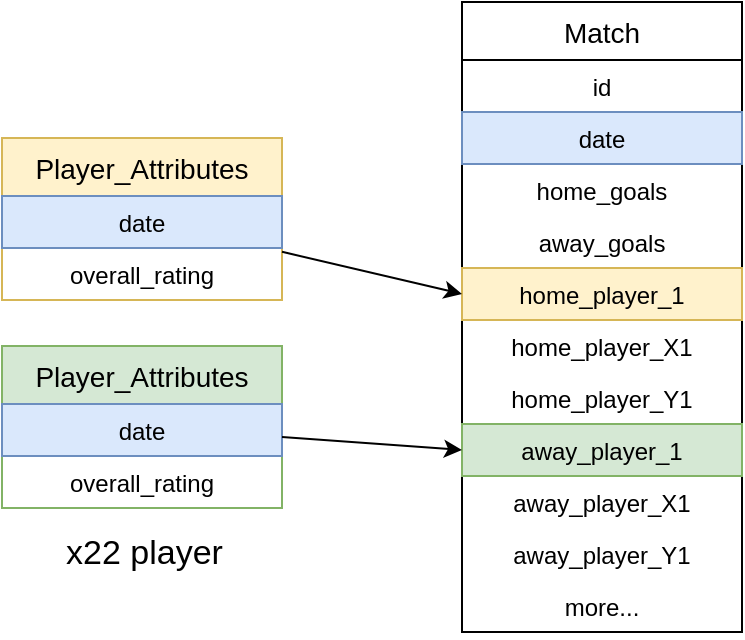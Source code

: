 <mxfile version="10.8.0"><diagram name="Page-1" id="e56a1550-8fbb-45ad-956c-1786394a9013"><mxGraphModel dx="1010" dy="550" grid="1" gridSize="10" guides="1" tooltips="1" connect="1" arrows="1" fold="1" page="1" pageScale="1" pageWidth="1100" pageHeight="850" background="#ffffff" math="0" shadow="0"><root><mxCell id="0"/><mxCell id="1" parent="0"/><mxCell id="BVUANvwO-NnV8GfMYPM5-38" value="Match" style="swimlane;fontStyle=0;childLayout=stackLayout;horizontal=1;startSize=29;fillColor=none;horizontalStack=0;resizeParent=1;resizeParentMax=0;resizeLast=0;collapsible=1;marginBottom=0;swimlaneFillColor=#ffffff;align=center;fontSize=14;" parent="1" vertex="1"><mxGeometry x="410" y="69" width="140" height="315" as="geometry"/></mxCell><mxCell id="BVUANvwO-NnV8GfMYPM5-39" value="id" style="text;strokeColor=none;fillColor=none;spacingLeft=4;spacingRight=4;overflow=hidden;rotatable=0;points=[[0,0.5],[1,0.5]];portConstraint=eastwest;fontSize=12;align=center;" parent="BVUANvwO-NnV8GfMYPM5-38" vertex="1"><mxGeometry y="29" width="140" height="26" as="geometry"/></mxCell><mxCell id="BVUANvwO-NnV8GfMYPM5-40" value="date" style="text;strokeColor=#6c8ebf;fillColor=#dae8fc;spacingLeft=4;spacingRight=4;overflow=hidden;rotatable=0;points=[[0,0.5],[1,0.5]];portConstraint=eastwest;fontSize=12;align=center;" parent="BVUANvwO-NnV8GfMYPM5-38" vertex="1"><mxGeometry y="55" width="140" height="26" as="geometry"/></mxCell><mxCell id="BVUANvwO-NnV8GfMYPM5-44" value="home_goals" style="text;strokeColor=none;fillColor=none;spacingLeft=4;spacingRight=4;overflow=hidden;rotatable=0;points=[[0,0.5],[1,0.5]];portConstraint=eastwest;fontSize=12;align=center;" parent="BVUANvwO-NnV8GfMYPM5-38" vertex="1"><mxGeometry y="81" width="140" height="26" as="geometry"/></mxCell><mxCell id="BVUANvwO-NnV8GfMYPM5-45" value="away_goals" style="text;strokeColor=none;fillColor=none;spacingLeft=4;spacingRight=4;overflow=hidden;rotatable=0;points=[[0,0.5],[1,0.5]];portConstraint=eastwest;fontSize=12;align=center;" parent="BVUANvwO-NnV8GfMYPM5-38" vertex="1"><mxGeometry y="107" width="140" height="26" as="geometry"/></mxCell><mxCell id="BVUANvwO-NnV8GfMYPM5-41" value="home_player_1" style="text;strokeColor=#d6b656;fillColor=#fff2cc;spacingLeft=4;spacingRight=4;overflow=hidden;rotatable=0;points=[[0,0.5],[1,0.5]];portConstraint=eastwest;fontSize=12;align=center;" parent="BVUANvwO-NnV8GfMYPM5-38" vertex="1"><mxGeometry y="133" width="140" height="26" as="geometry"/></mxCell><mxCell id="BVUANvwO-NnV8GfMYPM5-42" value="home_player_X1" style="text;strokeColor=none;fillColor=none;spacingLeft=4;spacingRight=4;overflow=hidden;rotatable=0;points=[[0,0.5],[1,0.5]];portConstraint=eastwest;fontSize=12;align=center;" parent="BVUANvwO-NnV8GfMYPM5-38" vertex="1"><mxGeometry y="159" width="140" height="26" as="geometry"/></mxCell><mxCell id="BVUANvwO-NnV8GfMYPM5-43" value="home_player_Y1" style="text;strokeColor=none;fillColor=none;spacingLeft=4;spacingRight=4;overflow=hidden;rotatable=0;points=[[0,0.5],[1,0.5]];portConstraint=eastwest;fontSize=12;align=center;" parent="BVUANvwO-NnV8GfMYPM5-38" vertex="1"><mxGeometry y="185" width="140" height="26" as="geometry"/></mxCell><mxCell id="BVUANvwO-NnV8GfMYPM5-49" value="away_player_1" style="text;strokeColor=#82b366;fillColor=#d5e8d4;spacingLeft=4;spacingRight=4;overflow=hidden;rotatable=0;points=[[0,0.5],[1,0.5]];portConstraint=eastwest;fontSize=12;align=center;" parent="BVUANvwO-NnV8GfMYPM5-38" vertex="1"><mxGeometry y="211" width="140" height="26" as="geometry"/></mxCell><mxCell id="BVUANvwO-NnV8GfMYPM5-47" value="away_player_X1" style="text;strokeColor=none;fillColor=none;spacingLeft=4;spacingRight=4;overflow=hidden;rotatable=0;points=[[0,0.5],[1,0.5]];portConstraint=eastwest;fontSize=12;align=center;" parent="BVUANvwO-NnV8GfMYPM5-38" vertex="1"><mxGeometry y="237" width="140" height="26" as="geometry"/></mxCell><mxCell id="BVUANvwO-NnV8GfMYPM5-48" value="away_player_Y1" style="text;strokeColor=none;fillColor=none;spacingLeft=4;spacingRight=4;overflow=hidden;rotatable=0;points=[[0,0.5],[1,0.5]];portConstraint=eastwest;fontSize=12;align=center;" parent="BVUANvwO-NnV8GfMYPM5-38" vertex="1"><mxGeometry y="263" width="140" height="26" as="geometry"/></mxCell><mxCell id="BVUANvwO-NnV8GfMYPM5-50" value="more..." style="text;strokeColor=none;fillColor=none;spacingLeft=4;spacingRight=4;overflow=hidden;rotatable=0;points=[[0,0.5],[1,0.5]];portConstraint=eastwest;fontSize=12;align=center;" parent="BVUANvwO-NnV8GfMYPM5-38" vertex="1"><mxGeometry y="289" width="140" height="26" as="geometry"/></mxCell><mxCell id="u3fDDXg7mtG8Pkn6VAyq-2" value="Player_Attributes" style="swimlane;fontStyle=0;childLayout=stackLayout;horizontal=1;startSize=29;fillColor=#fff2cc;horizontalStack=0;resizeParent=1;resizeParentMax=0;resizeLast=0;collapsible=1;marginBottom=0;swimlaneFillColor=#ffffff;align=center;fontSize=14;strokeColor=#d6b656;" vertex="1" parent="1"><mxGeometry x="180" y="137" width="140" height="81" as="geometry"/></mxCell><mxCell id="u3fDDXg7mtG8Pkn6VAyq-3" value="date" style="text;strokeColor=#6c8ebf;fillColor=#dae8fc;spacingLeft=4;spacingRight=4;overflow=hidden;rotatable=0;points=[[0,0.5],[1,0.5]];portConstraint=eastwest;fontSize=12;align=center;" vertex="1" parent="u3fDDXg7mtG8Pkn6VAyq-2"><mxGeometry y="29" width="140" height="26" as="geometry"/></mxCell><mxCell id="u3fDDXg7mtG8Pkn6VAyq-4" value="overall_rating" style="text;strokeColor=none;fillColor=none;spacingLeft=4;spacingRight=4;overflow=hidden;rotatable=0;points=[[0,0.5],[1,0.5]];portConstraint=eastwest;fontSize=12;align=center;" vertex="1" parent="u3fDDXg7mtG8Pkn6VAyq-2"><mxGeometry y="55" width="140" height="26" as="geometry"/></mxCell><mxCell id="u3fDDXg7mtG8Pkn6VAyq-11" value="Player_Attributes" style="swimlane;fontStyle=0;childLayout=stackLayout;horizontal=1;startSize=29;fillColor=#d5e8d4;horizontalStack=0;resizeParent=1;resizeParentMax=0;resizeLast=0;collapsible=1;marginBottom=0;swimlaneFillColor=#ffffff;align=center;fontSize=14;strokeColor=#82b366;" vertex="1" parent="1"><mxGeometry x="180" y="241" width="140" height="81" as="geometry"/></mxCell><mxCell id="u3fDDXg7mtG8Pkn6VAyq-12" value="date" style="text;strokeColor=#6c8ebf;fillColor=#dae8fc;spacingLeft=4;spacingRight=4;overflow=hidden;rotatable=0;points=[[0,0.5],[1,0.5]];portConstraint=eastwest;fontSize=12;align=center;" vertex="1" parent="u3fDDXg7mtG8Pkn6VAyq-11"><mxGeometry y="29" width="140" height="26" as="geometry"/></mxCell><mxCell id="u3fDDXg7mtG8Pkn6VAyq-13" value="overall_rating" style="text;strokeColor=none;fillColor=none;spacingLeft=4;spacingRight=4;overflow=hidden;rotatable=0;points=[[0,0.5],[1,0.5]];portConstraint=eastwest;fontSize=12;align=center;" vertex="1" parent="u3fDDXg7mtG8Pkn6VAyq-11"><mxGeometry y="55" width="140" height="26" as="geometry"/></mxCell><mxCell id="u3fDDXg7mtG8Pkn6VAyq-15" value="" style="endArrow=classic;html=1;entryX=0;entryY=0.5;entryDx=0;entryDy=0;" edge="1" parent="1" source="u3fDDXg7mtG8Pkn6VAyq-2" target="BVUANvwO-NnV8GfMYPM5-41"><mxGeometry width="50" height="50" relative="1" as="geometry"><mxPoint x="210" y="460" as="sourcePoint"/><mxPoint x="260" y="410" as="targetPoint"/></mxGeometry></mxCell><mxCell id="u3fDDXg7mtG8Pkn6VAyq-16" value="" style="endArrow=classic;html=1;entryX=0;entryY=0.5;entryDx=0;entryDy=0;" edge="1" parent="1" source="u3fDDXg7mtG8Pkn6VAyq-11" target="BVUANvwO-NnV8GfMYPM5-49"><mxGeometry width="50" height="50" relative="1" as="geometry"><mxPoint x="270" y="440" as="sourcePoint"/><mxPoint x="320" y="390" as="targetPoint"/></mxGeometry></mxCell><mxCell id="u3fDDXg7mtG8Pkn6VAyq-17" value="&lt;font style=&quot;font-size: 17px&quot;&gt;x22 player&lt;/font&gt;" style="text;html=1;resizable=0;points=[];autosize=1;align=left;verticalAlign=top;spacingTop=-4;" vertex="1" parent="1"><mxGeometry x="210" y="332" width="90" height="20" as="geometry"/></mxCell></root></mxGraphModel></diagram></mxfile>